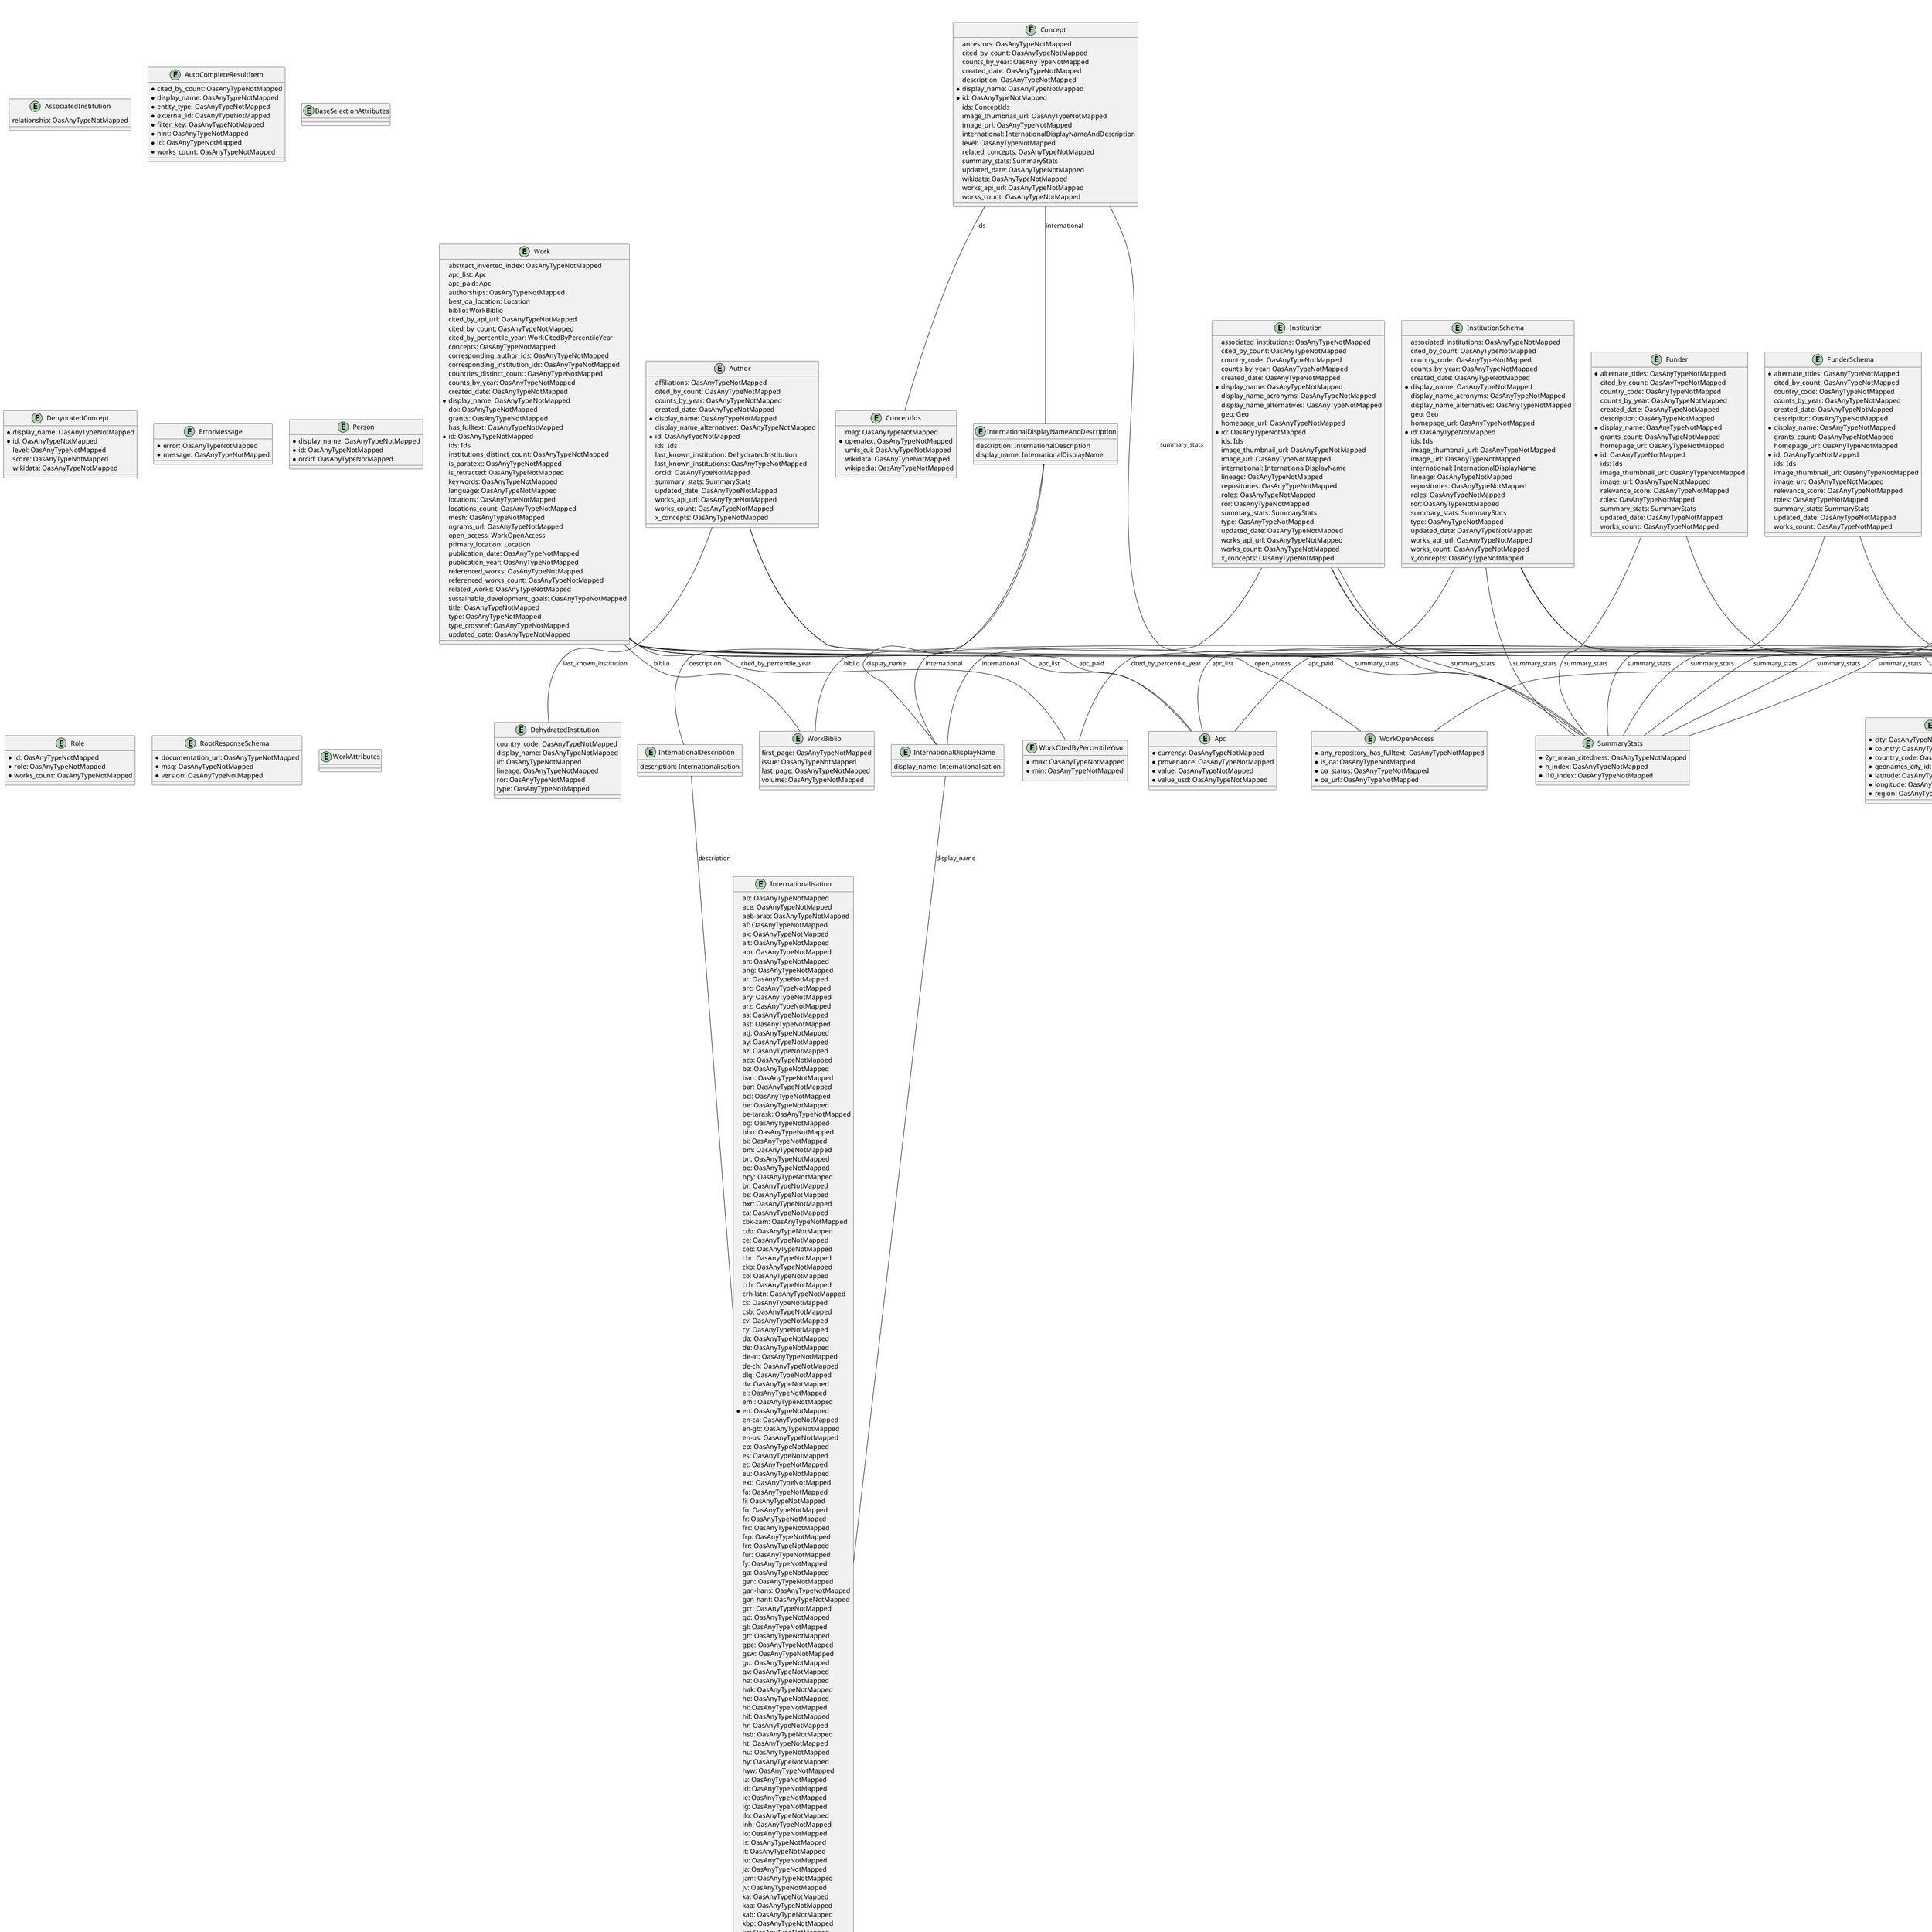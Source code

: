 @startuml

title OpenAlex Schemas Diagram

entity Apc {
    * currency: OasAnyTypeNotMapped
    * provenance: OasAnyTypeNotMapped
    * value: OasAnyTypeNotMapped
    * value_usd: OasAnyTypeNotMapped
}

entity AssociatedInstitution {
    relationship: OasAnyTypeNotMapped
}

entity Author {
    affiliations: OasAnyTypeNotMapped
    cited_by_count: OasAnyTypeNotMapped
    counts_by_year: OasAnyTypeNotMapped
    created_date: OasAnyTypeNotMapped
    * display_name: OasAnyTypeNotMapped
    display_name_alternatives: OasAnyTypeNotMapped
    * id: OasAnyTypeNotMapped
    ids: Ids
    last_known_institution: DehydratedInstitution
    last_known_institutions: OasAnyTypeNotMapped
    orcid: OasAnyTypeNotMapped
    summary_stats: SummaryStats
    updated_date: OasAnyTypeNotMapped
    works_api_url: OasAnyTypeNotMapped
    works_count: OasAnyTypeNotMapped
    x_concepts: OasAnyTypeNotMapped
}

entity Authors {
    * group_by: OasAnyTypeNotMapped
    * meta: Meta
    results: OasAnyTypeNotMapped
}

entity AutoCompleteResultItem {
    * cited_by_count: OasAnyTypeNotMapped
    * display_name: OasAnyTypeNotMapped
    * entity_type: OasAnyTypeNotMapped
    * external_id: OasAnyTypeNotMapped
    * filter_key: OasAnyTypeNotMapped
    * hint: OasAnyTypeNotMapped
    * id: OasAnyTypeNotMapped
    * works_count: OasAnyTypeNotMapped
}

entity AutoCompleteResultSchema {
    * meta: Meta
    * results: OasAnyTypeNotMapped
}

entity BaseSelectionAttributes {
}

entity Concept {
    ancestors: OasAnyTypeNotMapped
    cited_by_count: OasAnyTypeNotMapped
    counts_by_year: OasAnyTypeNotMapped
    created_date: OasAnyTypeNotMapped
    description: OasAnyTypeNotMapped
    * display_name: OasAnyTypeNotMapped
    * id: OasAnyTypeNotMapped
    ids: ConceptIds
    image_thumbnail_url: OasAnyTypeNotMapped
    image_url: OasAnyTypeNotMapped
    international: InternationalDisplayNameAndDescription
    level: OasAnyTypeNotMapped
    related_concepts: OasAnyTypeNotMapped
    summary_stats: SummaryStats
    updated_date: OasAnyTypeNotMapped
    wikidata: OasAnyTypeNotMapped
    works_api_url: OasAnyTypeNotMapped
    works_count: OasAnyTypeNotMapped
}

entity ConceptIds {
    mag: OasAnyTypeNotMapped
    * openalex: OasAnyTypeNotMapped
    umls_cui: OasAnyTypeNotMapped
    wikidata: OasAnyTypeNotMapped
    wikipedia: OasAnyTypeNotMapped
}

entity Concepts {
    group_by: OasAnyTypeNotMapped
    meta: Meta
    results: OasAnyTypeNotMapped
}

entity DehydratedConcept {
    * display_name: OasAnyTypeNotMapped
    * id: OasAnyTypeNotMapped
    level: OasAnyTypeNotMapped
    score: OasAnyTypeNotMapped
    wikidata: OasAnyTypeNotMapped
}

entity DehydratedInstitution {
    country_code: OasAnyTypeNotMapped
    display_name: OasAnyTypeNotMapped
    id: OasAnyTypeNotMapped
    lineage: OasAnyTypeNotMapped
    ror: OasAnyTypeNotMapped
    type: OasAnyTypeNotMapped
}

entity Domain {
    * cited_by_count: OasAnyTypeNotMapped
    * created_date: OasAnyTypeNotMapped
    * description: OasAnyTypeNotMapped
    * display_name: OasAnyTypeNotMapped
    * display_name_alternatives: OasAnyTypeNotMapped
    * fields: TopicLevelArraySchema
    * id: OasAnyTypeNotMapped
    * ids: Ids
    * siblings: TopicLevelArraySchema
    * updated_date: OasAnyTypeNotMapped
    * works_api_url: OasAnyTypeNotMapped
    * works_count: OasAnyTypeNotMapped
}

entity ErrorMessage {
    * error: OasAnyTypeNotMapped
    * message: OasAnyTypeNotMapped
}

entity Field {
    * cited_by_count: OasAnyTypeNotMapped
    * created_date: OasAnyTypeNotMapped
    * description: OasAnyTypeNotMapped
    * display_name: OasAnyTypeNotMapped
    * display_name_alternatives: OasAnyTypeNotMapped
    * domain: TopicLevelSchema
    * id: OasAnyTypeNotMapped
    * ids: Ids
    * siblings: TopicLevelArraySchema
    * subfields: TopicLevelArraySchema
    * updated_date: OasAnyTypeNotMapped
    * works_api_url: OasAnyTypeNotMapped
    * works_count: OasAnyTypeNotMapped
}

entity Funder {
    * alternate_titles: OasAnyTypeNotMapped
    cited_by_count: OasAnyTypeNotMapped
    country_code: OasAnyTypeNotMapped
    counts_by_year: OasAnyTypeNotMapped
    created_date: OasAnyTypeNotMapped
    description: OasAnyTypeNotMapped
    * display_name: OasAnyTypeNotMapped
    grants_count: OasAnyTypeNotMapped
    homepage_url: OasAnyTypeNotMapped
    * id: OasAnyTypeNotMapped
    ids: Ids
    image_thumbnail_url: OasAnyTypeNotMapped
    image_url: OasAnyTypeNotMapped
    relevance_score: OasAnyTypeNotMapped
    roles: OasAnyTypeNotMapped
    summary_stats: SummaryStats
    updated_date: OasAnyTypeNotMapped
    works_count: OasAnyTypeNotMapped
}

entity FunderSchema {
    * alternate_titles: OasAnyTypeNotMapped
    cited_by_count: OasAnyTypeNotMapped
    country_code: OasAnyTypeNotMapped
    counts_by_year: OasAnyTypeNotMapped
    created_date: OasAnyTypeNotMapped
    description: OasAnyTypeNotMapped
    * display_name: OasAnyTypeNotMapped
    grants_count: OasAnyTypeNotMapped
    homepage_url: OasAnyTypeNotMapped
    * id: OasAnyTypeNotMapped
    ids: Ids
    image_thumbnail_url: OasAnyTypeNotMapped
    image_url: OasAnyTypeNotMapped
    relevance_score: OasAnyTypeNotMapped
    roles: OasAnyTypeNotMapped
    summary_stats: SummaryStats
    updated_date: OasAnyTypeNotMapped
    works_count: OasAnyTypeNotMapped
}

entity FundersArray {
    * group_by: OasAnyTypeNotMapped
    * meta: Meta
    results: OasAnyTypeNotMapped
}

entity Geo {
    * city: OasAnyTypeNotMapped
    * country: OasAnyTypeNotMapped
    * country_code: OasAnyTypeNotMapped
    * geonames_city_id: OasAnyTypeNotMapped
    * latitude: OasAnyTypeNotMapped
    * longitude: OasAnyTypeNotMapped
    * region: OasAnyTypeNotMapped
}

entity Ids {
    crossref: OasAnyTypeNotMapped
    doi: OasAnyTypeNotMapped
    fatcat: OasAnyTypeNotMapped
    grid: OasAnyTypeNotMapped
    issn: OasAnyTypeNotMapped
    issn_l: OasAnyTypeNotMapped
    mag: OasAnyTypeNotMapped
    * openalex: OasAnyTypeNotMapped
    orcid: OasAnyTypeNotMapped
    pmcid: OasAnyTypeNotMapped
    pmid: OasAnyTypeNotMapped
    ror: OasAnyTypeNotMapped
    scopus: OasAnyTypeNotMapped
    wikidata: OasAnyTypeNotMapped
    wikipedia: OasAnyTypeNotMapped
}

entity Institution {
    associated_institutions: OasAnyTypeNotMapped
    cited_by_count: OasAnyTypeNotMapped
    country_code: OasAnyTypeNotMapped
    counts_by_year: OasAnyTypeNotMapped
    created_date: OasAnyTypeNotMapped
    * display_name: OasAnyTypeNotMapped
    display_name_acronyms: OasAnyTypeNotMapped
    display_name_alternatives: OasAnyTypeNotMapped
    geo: Geo
    homepage_url: OasAnyTypeNotMapped
    * id: OasAnyTypeNotMapped
    ids: Ids
    image_thumbnail_url: OasAnyTypeNotMapped
    image_url: OasAnyTypeNotMapped
    international: InternationalDisplayName
    lineage: OasAnyTypeNotMapped
    repositories: OasAnyTypeNotMapped
    roles: OasAnyTypeNotMapped
    ror: OasAnyTypeNotMapped
    summary_stats: SummaryStats
    type: OasAnyTypeNotMapped
    updated_date: OasAnyTypeNotMapped
    works_api_url: OasAnyTypeNotMapped
    works_count: OasAnyTypeNotMapped
    x_concepts: OasAnyTypeNotMapped
}

entity InstitutionSchema {
    associated_institutions: OasAnyTypeNotMapped
    cited_by_count: OasAnyTypeNotMapped
    country_code: OasAnyTypeNotMapped
    counts_by_year: OasAnyTypeNotMapped
    created_date: OasAnyTypeNotMapped
    * display_name: OasAnyTypeNotMapped
    display_name_acronyms: OasAnyTypeNotMapped
    display_name_alternatives: OasAnyTypeNotMapped
    geo: Geo
    homepage_url: OasAnyTypeNotMapped
    * id: OasAnyTypeNotMapped
    ids: Ids
    image_thumbnail_url: OasAnyTypeNotMapped
    image_url: OasAnyTypeNotMapped
    international: InternationalDisplayName
    lineage: OasAnyTypeNotMapped
    repositories: OasAnyTypeNotMapped
    roles: OasAnyTypeNotMapped
    ror: OasAnyTypeNotMapped
    summary_stats: SummaryStats
    type: OasAnyTypeNotMapped
    updated_date: OasAnyTypeNotMapped
    works_api_url: OasAnyTypeNotMapped
    works_count: OasAnyTypeNotMapped
    x_concepts: OasAnyTypeNotMapped
}

entity Institutions {
    * group_by: OasAnyTypeNotMapped
    * meta: Meta
    results: OasAnyTypeNotMapped
}

entity InternationalDescription {
    description: Internationalisation
}

entity InternationalDisplayName {
    display_name: Internationalisation
}

entity InternationalDisplayNameAndDescription {
    description: InternationalDescription
    display_name: InternationalDisplayName
}

entity Internationalisation {
    ab: OasAnyTypeNotMapped
    ace: OasAnyTypeNotMapped
    aeb-arab: OasAnyTypeNotMapped
    af: OasAnyTypeNotMapped
    ak: OasAnyTypeNotMapped
    alt: OasAnyTypeNotMapped
    am: OasAnyTypeNotMapped
    an: OasAnyTypeNotMapped
    ang: OasAnyTypeNotMapped
    ar: OasAnyTypeNotMapped
    arc: OasAnyTypeNotMapped
    ary: OasAnyTypeNotMapped
    arz: OasAnyTypeNotMapped
    as: OasAnyTypeNotMapped
    ast: OasAnyTypeNotMapped
    atj: OasAnyTypeNotMapped
    ay: OasAnyTypeNotMapped
    az: OasAnyTypeNotMapped
    azb: OasAnyTypeNotMapped
    ba: OasAnyTypeNotMapped
    ban: OasAnyTypeNotMapped
    bar: OasAnyTypeNotMapped
    bcl: OasAnyTypeNotMapped
    be: OasAnyTypeNotMapped
    be-tarask: OasAnyTypeNotMapped
    bg: OasAnyTypeNotMapped
    bho: OasAnyTypeNotMapped
    bi: OasAnyTypeNotMapped
    bm: OasAnyTypeNotMapped
    bn: OasAnyTypeNotMapped
    bo: OasAnyTypeNotMapped
    bpy: OasAnyTypeNotMapped
    br: OasAnyTypeNotMapped
    bs: OasAnyTypeNotMapped
    bxr: OasAnyTypeNotMapped
    ca: OasAnyTypeNotMapped
    cbk-zam: OasAnyTypeNotMapped
    cdo: OasAnyTypeNotMapped
    ce: OasAnyTypeNotMapped
    ceb: OasAnyTypeNotMapped
    chr: OasAnyTypeNotMapped
    ckb: OasAnyTypeNotMapped
    co: OasAnyTypeNotMapped
    crh: OasAnyTypeNotMapped
    crh-latn: OasAnyTypeNotMapped
    cs: OasAnyTypeNotMapped
    csb: OasAnyTypeNotMapped
    cv: OasAnyTypeNotMapped
    cy: OasAnyTypeNotMapped
    da: OasAnyTypeNotMapped
    de: OasAnyTypeNotMapped
    de-at: OasAnyTypeNotMapped
    de-ch: OasAnyTypeNotMapped
    diq: OasAnyTypeNotMapped
    dv: OasAnyTypeNotMapped
    el: OasAnyTypeNotMapped
    eml: OasAnyTypeNotMapped
    * en: OasAnyTypeNotMapped
    en-ca: OasAnyTypeNotMapped
    en-gb: OasAnyTypeNotMapped
    en-us: OasAnyTypeNotMapped
    eo: OasAnyTypeNotMapped
    es: OasAnyTypeNotMapped
    et: OasAnyTypeNotMapped
    eu: OasAnyTypeNotMapped
    ext: OasAnyTypeNotMapped
    fa: OasAnyTypeNotMapped
    fi: OasAnyTypeNotMapped
    fo: OasAnyTypeNotMapped
    fr: OasAnyTypeNotMapped
    frc: OasAnyTypeNotMapped
    frp: OasAnyTypeNotMapped
    frr: OasAnyTypeNotMapped
    fur: OasAnyTypeNotMapped
    fy: OasAnyTypeNotMapped
    ga: OasAnyTypeNotMapped
    gan: OasAnyTypeNotMapped
    gan-hans: OasAnyTypeNotMapped
    gan-hant: OasAnyTypeNotMapped
    gcr: OasAnyTypeNotMapped
    gd: OasAnyTypeNotMapped
    gl: OasAnyTypeNotMapped
    gn: OasAnyTypeNotMapped
    gpe: OasAnyTypeNotMapped
    gsw: OasAnyTypeNotMapped
    gu: OasAnyTypeNotMapped
    gv: OasAnyTypeNotMapped
    ha: OasAnyTypeNotMapped
    hak: OasAnyTypeNotMapped
    he: OasAnyTypeNotMapped
    hi: OasAnyTypeNotMapped
    hif: OasAnyTypeNotMapped
    hr: OasAnyTypeNotMapped
    hsb: OasAnyTypeNotMapped
    ht: OasAnyTypeNotMapped
    hu: OasAnyTypeNotMapped
    hy: OasAnyTypeNotMapped
    hyw: OasAnyTypeNotMapped
    ia: OasAnyTypeNotMapped
    id: OasAnyTypeNotMapped
    ie: OasAnyTypeNotMapped
    ig: OasAnyTypeNotMapped
    ilo: OasAnyTypeNotMapped
    inh: OasAnyTypeNotMapped
    io: OasAnyTypeNotMapped
    is: OasAnyTypeNotMapped
    it: OasAnyTypeNotMapped
    iu: OasAnyTypeNotMapped
    ja: OasAnyTypeNotMapped
    jam: OasAnyTypeNotMapped
    jv: OasAnyTypeNotMapped
    ka: OasAnyTypeNotMapped
    kaa: OasAnyTypeNotMapped
    kab: OasAnyTypeNotMapped
    kbp: OasAnyTypeNotMapped
    kg: OasAnyTypeNotMapped
    kk: OasAnyTypeNotMapped
    kk-arab: OasAnyTypeNotMapped
    kk-cn: OasAnyTypeNotMapped
    kk-cyrl: OasAnyTypeNotMapped
    kk-kz: OasAnyTypeNotMapped
    kk-latn: OasAnyTypeNotMapped
    kk-tr: OasAnyTypeNotMapped
    kl: OasAnyTypeNotMapped
    km: OasAnyTypeNotMapped
    kn: OasAnyTypeNotMapped
    ko: OasAnyTypeNotMapped
    ko-kp: OasAnyTypeNotMapped
    krc: OasAnyTypeNotMapped
    ks: OasAnyTypeNotMapped
    ksh: OasAnyTypeNotMapped
    ku: OasAnyTypeNotMapped
    ku-latn: OasAnyTypeNotMapped
    kw: OasAnyTypeNotMapped
    ky: OasAnyTypeNotMapped
    la: OasAnyTypeNotMapped
    lad: OasAnyTypeNotMapped
    lb: OasAnyTypeNotMapped
    lfn: OasAnyTypeNotMapped
    li: OasAnyTypeNotMapped
    lij: OasAnyTypeNotMapped
    lld: OasAnyTypeNotMapped
    lmo: OasAnyTypeNotMapped
    lo: OasAnyTypeNotMapped
    lt: OasAnyTypeNotMapped
    lv: OasAnyTypeNotMapped
    lzh: OasAnyTypeNotMapped
    mai: OasAnyTypeNotMapped
    mg: OasAnyTypeNotMapped
    min: OasAnyTypeNotMapped
    mk: OasAnyTypeNotMapped
    ml: OasAnyTypeNotMapped
    mn: OasAnyTypeNotMapped
    mni: OasAnyTypeNotMapped
    mr: OasAnyTypeNotMapped
    ms: OasAnyTypeNotMapped
    ms-arab: OasAnyTypeNotMapped
    mt: OasAnyTypeNotMapped
    mwl: OasAnyTypeNotMapped
    my: OasAnyTypeNotMapped
    mzn: OasAnyTypeNotMapped
    nah: OasAnyTypeNotMapped
    nan: OasAnyTypeNotMapped
    nap: OasAnyTypeNotMapped
    nb: OasAnyTypeNotMapped
    nds: OasAnyTypeNotMapped
    nds-nl: OasAnyTypeNotMapped
    ne: OasAnyTypeNotMapped
    new: OasAnyTypeNotMapped
    nia: OasAnyTypeNotMapped
    nl: OasAnyTypeNotMapped
    nn: OasAnyTypeNotMapped
    nov: OasAnyTypeNotMapped
    nqo: OasAnyTypeNotMapped
    nrm: OasAnyTypeNotMapped
    oc: OasAnyTypeNotMapped
    or: OasAnyTypeNotMapped
    os: OasAnyTypeNotMapped
    pa: OasAnyTypeNotMapped
    pam: OasAnyTypeNotMapped
    pap: OasAnyTypeNotMapped
    pcd: OasAnyTypeNotMapped
    pdc: OasAnyTypeNotMapped
    pih: OasAnyTypeNotMapped
    pl: OasAnyTypeNotMapped
    pms: OasAnyTypeNotMapped
    pnb: OasAnyTypeNotMapped
    ps: OasAnyTypeNotMapped
    pt: OasAnyTypeNotMapped
    pt-br: OasAnyTypeNotMapped
    qu: OasAnyTypeNotMapped
    rm: OasAnyTypeNotMapped
    ro: OasAnyTypeNotMapped
    ru: OasAnyTypeNotMapped
    rue: OasAnyTypeNotMapped
    rw: OasAnyTypeNotMapped
    sa: OasAnyTypeNotMapped
    sah: OasAnyTypeNotMapped
    sat: OasAnyTypeNotMapped
    sc: OasAnyTypeNotMapped
    scn: OasAnyTypeNotMapped
    sco: OasAnyTypeNotMapped
    sd: OasAnyTypeNotMapped
    se: OasAnyTypeNotMapped
    sgs: OasAnyTypeNotMapped
    sh: OasAnyTypeNotMapped
    shi: OasAnyTypeNotMapped
    si: OasAnyTypeNotMapped
    sk: OasAnyTypeNotMapped
    sl: OasAnyTypeNotMapped
    smn: OasAnyTypeNotMapped
    sms: OasAnyTypeNotMapped
    so: OasAnyTypeNotMapped
    sq: OasAnyTypeNotMapped
    sr: OasAnyTypeNotMapped
    sr-ec: OasAnyTypeNotMapped
    sr-el: OasAnyTypeNotMapped
    stq: OasAnyTypeNotMapped
    su: OasAnyTypeNotMapped
    sv: OasAnyTypeNotMapped
    sw: OasAnyTypeNotMapped
    syl: OasAnyTypeNotMapped
    szl: OasAnyTypeNotMapped
    ta: OasAnyTypeNotMapped
    te: OasAnyTypeNotMapped
    tg: OasAnyTypeNotMapped
    tg-latn: OasAnyTypeNotMapped
    th: OasAnyTypeNotMapped
    ti: OasAnyTypeNotMapped
    tk: OasAnyTypeNotMapped
    tl: OasAnyTypeNotMapped
    tr: OasAnyTypeNotMapped
    ts: OasAnyTypeNotMapped
    tt: OasAnyTypeNotMapped
    tt-cyrl: OasAnyTypeNotMapped
    tw: OasAnyTypeNotMapped
    ug: OasAnyTypeNotMapped
    uk: OasAnyTypeNotMapped
    ur: OasAnyTypeNotMapped
    uz: OasAnyTypeNotMapped
    vec: OasAnyTypeNotMapped
    vi: OasAnyTypeNotMapped
    vls: OasAnyTypeNotMapped
    vo: OasAnyTypeNotMapped
    vro: OasAnyTypeNotMapped
    wa: OasAnyTypeNotMapped
    war: OasAnyTypeNotMapped
    wo: OasAnyTypeNotMapped
    wuu: OasAnyTypeNotMapped
    xmf: OasAnyTypeNotMapped
    yi: OasAnyTypeNotMapped
    yo: OasAnyTypeNotMapped
    yue: OasAnyTypeNotMapped
    za: OasAnyTypeNotMapped
    zh: OasAnyTypeNotMapped
    zh-cn: OasAnyTypeNotMapped
    zh-hans: OasAnyTypeNotMapped
    zh-hant: OasAnyTypeNotMapped
    zh-hk: OasAnyTypeNotMapped
    zh-mo: OasAnyTypeNotMapped
    zh-my: OasAnyTypeNotMapped
    zh-sg: OasAnyTypeNotMapped
    zh-tw: OasAnyTypeNotMapped
    zu: OasAnyTypeNotMapped
}

entity Location {
    is_accepted: OasAnyTypeNotMapped
    is_oa: OasAnyTypeNotMapped
    is_published: OasAnyTypeNotMapped
    landing_page_url: OasAnyTypeNotMapped
    license: OasAnyTypeNotMapped
    pdf_url: OasAnyTypeNotMapped
    source: LocationSource
    version: OasAnyTypeNotMapped
}

entity LocationSource {
    display_name: OasAnyTypeNotMapped
    host_organization: OasAnyTypeNotMapped
    host_organization_lineage: OasAnyTypeNotMapped
    host_organization_lineage_names: OasAnyTypeNotMapped
    host_organization_name: OasAnyTypeNotMapped
    id: OasAnyTypeNotMapped
    is_in_doaj: OasAnyTypeNotMapped
    is_oa: OasAnyTypeNotMapped
    issn: OasAnyTypeNotMapped
    issn_l: OasAnyTypeNotMapped
    type: OasAnyTypeNotMapped
}

entity Meta {
    * count: OasAnyTypeNotMapped
    * db_response_time_ms: OasAnyTypeNotMapped
    * groups_count: OasAnyTypeNotMapped
    * page: OasAnyTypeNotMapped
    * per_page: OasAnyTypeNotMapped
}

entity NgramMeta {
    * count: OasAnyTypeNotMapped
    doi: OasAnyTypeNotMapped
    * openalex_id: OasAnyTypeNotMapped
}

entity Ngrams {
    meta: NgramMeta
    ngrams: OasAnyTypeNotMapped
}

entity Person {
    * display_name: OasAnyTypeNotMapped
    * id: OasAnyTypeNotMapped
    * orcid: OasAnyTypeNotMapped
}

entity Publisher {
    alternate_titles: OasAnyTypeNotMapped
    cited_by_count: OasAnyTypeNotMapped
    country_codes: OasAnyTypeNotMapped
    counts_by_year: OasAnyTypeNotMapped
    created_date: OasAnyTypeNotMapped
    * display_name: OasAnyTypeNotMapped
    hierarchy_level: OasAnyTypeNotMapped
    homepage_url: OasAnyTypeNotMapped
    * id: OasAnyTypeNotMapped
    ids: Ids
    image_thumbnail_url: OasAnyTypeNotMapped
    image_url: OasAnyTypeNotMapped
    lineage: OasAnyTypeNotMapped
    parent_publisher: PublisherParentPublisher
    roles: OasAnyTypeNotMapped
    sources_api_url: OasAnyTypeNotMapped
    summary_stats: SummaryStats
    updated_date: OasAnyTypeNotMapped
    works_count: OasAnyTypeNotMapped
}

entity PublisherParentPublisher {
    display_name: OasAnyTypeNotMapped
    id: OasAnyTypeNotMapped
}

entity PublisherSchema {
    alternate_titles: OasAnyTypeNotMapped
    cited_by_count: OasAnyTypeNotMapped
    country_codes: OasAnyTypeNotMapped
    counts_by_year: OasAnyTypeNotMapped
    created_date: OasAnyTypeNotMapped
    * display_name: OasAnyTypeNotMapped
    hierarchy_level: OasAnyTypeNotMapped
    homepage_url: OasAnyTypeNotMapped
    * id: OasAnyTypeNotMapped
    ids: Ids
    image_thumbnail_url: OasAnyTypeNotMapped
    image_url: OasAnyTypeNotMapped
    lineage: OasAnyTypeNotMapped
    parent_publisher: PublisherParentPublisher
    roles: OasAnyTypeNotMapped
    sources_api_url: OasAnyTypeNotMapped
    summary_stats: SummaryStats
    updated_date: OasAnyTypeNotMapped
    works_count: OasAnyTypeNotMapped
}

entity Publishers {
    * group_by: OasAnyTypeNotMapped
    * meta: Meta
    * results: OasAnyTypeNotMapped
}

entity Role {
    * id: OasAnyTypeNotMapped
    * role: OasAnyTypeNotMapped
    * works_count: OasAnyTypeNotMapped
}

entity RootResponseSchema {
    * documentation_url: OasAnyTypeNotMapped
    * msg: OasAnyTypeNotMapped
    * version: OasAnyTypeNotMapped
}

entity Source {
    abbreviated_title: OasAnyTypeNotMapped
    alternate_titles: OasAnyTypeNotMapped
    apc_prices: Map
    apc_usd: OasAnyTypeNotMapped
    cited_by_count: OasAnyTypeNotMapped
    country_code: OasAnyTypeNotMapped
    counts_by_year: OasAnyTypeNotMapped
    created_date: OasAnyTypeNotMapped
    * display_name: OasAnyTypeNotMapped
    homepage_url: OasAnyTypeNotMapped
    host_organization: OasAnyTypeNotMapped
    host_organization_lineage: OasAnyTypeNotMapped
    host_organization_name: OasAnyTypeNotMapped
    * id: OasAnyTypeNotMapped
    ids: Ids
    is_in_doaj: OasAnyTypeNotMapped
    is_oa: OasAnyTypeNotMapped
    issn: OasAnyTypeNotMapped
    issn_l: OasAnyTypeNotMapped
    societies: OasAnyTypeNotMapped
    summary_stats: SummaryStats
    type: OasAnyTypeNotMapped
    updated_date: OasAnyTypeNotMapped
    works_api_url: OasAnyTypeNotMapped
    works_count: OasAnyTypeNotMapped
    x_concepts: OasAnyTypeNotMapped
}

entity SourceSchema {
    abbreviated_title: OasAnyTypeNotMapped
    alternate_titles: OasAnyTypeNotMapped
    apc_prices: Map
    apc_usd: OasAnyTypeNotMapped
    cited_by_count: OasAnyTypeNotMapped
    country_code: OasAnyTypeNotMapped
    counts_by_year: OasAnyTypeNotMapped
    created_date: OasAnyTypeNotMapped
    * display_name: OasAnyTypeNotMapped
    homepage_url: OasAnyTypeNotMapped
    host_organization: OasAnyTypeNotMapped
    host_organization_lineage: OasAnyTypeNotMapped
    host_organization_name: OasAnyTypeNotMapped
    * id: OasAnyTypeNotMapped
    ids: Ids
    is_in_doaj: OasAnyTypeNotMapped
    is_oa: OasAnyTypeNotMapped
    issn: OasAnyTypeNotMapped
    issn_l: OasAnyTypeNotMapped
    societies: OasAnyTypeNotMapped
    summary_stats: SummaryStats
    type: OasAnyTypeNotMapped
    updated_date: OasAnyTypeNotMapped
    works_api_url: OasAnyTypeNotMapped
    works_count: OasAnyTypeNotMapped
    x_concepts: OasAnyTypeNotMapped
}

entity Sources {
    group_by: OasAnyTypeNotMapped
    meta: Meta
    results: OasAnyTypeNotMapped
}

entity Subfield {
    * cited_by_count: OasAnyTypeNotMapped
    * created_date: OasAnyTypeNotMapped
    * description: OasAnyTypeNotMapped
    * display_name: OasAnyTypeNotMapped
    * display_name_alternatives: OasAnyTypeNotMapped
    * domain: TopicLevelSchema
    * field: TopicLevelSchema
    * id: OasAnyTypeNotMapped
    * ids: Ids
    * siblings: TopicLevelArraySchema
    * topics: OasAnyTypeNotMapped
    * updated_date: OasAnyTypeNotMapped
    * works_api_url: OasAnyTypeNotMapped
    * works_count: OasAnyTypeNotMapped
}

entity SummaryStats {
    * 2yr_mean_citedness: OasAnyTypeNotMapped
    * h_index: OasAnyTypeNotMapped
    * i10_index: OasAnyTypeNotMapped
}

entity Topic {
    * cited_by_count: OasAnyTypeNotMapped
    * created_date: OasAnyTypeNotMapped
    * description: OasAnyTypeNotMapped
    * display_name: OasAnyTypeNotMapped
    * domain: TopicLevelArraySchema
    * field: TopicLevelArraySchema
    * id: OasAnyTypeNotMapped
    * ids: Ids
    * keywords: OasAnyTypeNotMapped
    * siblings: TopicLevelSchema
    * subfield: TopicLevelArraySchema
    * updated_date: OasAnyTypeNotMapped
    * works_count: OasAnyTypeNotMapped
}

entity TopicLevelArraySchema {
    siblings: OasAnyTypeNotMapped
}

entity TopicLevelSchema {
    * display_name: OasAnyTypeNotMapped
    * id: TopicLevelSchemaId
}

entity TopicLevelSchemaId {
}

entity Topics {
    * group_by: OasAnyTypeNotMapped
    * meta: TopicsMeta
    results: OasAnyTypeNotMapped
}

entity TopicsMeta {
    * count: OasAnyTypeNotMapped
    * db_response_time_ms: OasAnyTypeNotMapped
    * groups_count: OasAnyTypeNotMapped
    * page: OasAnyTypeNotMapped
    * per_page: OasAnyTypeNotMapped
}

entity Work {
    abstract_inverted_index: OasAnyTypeNotMapped
    apc_list: Apc
    apc_paid: Apc
    authorships: OasAnyTypeNotMapped
    best_oa_location: Location
    biblio: WorkBiblio
    cited_by_api_url: OasAnyTypeNotMapped
    cited_by_count: OasAnyTypeNotMapped
    cited_by_percentile_year: WorkCitedByPercentileYear
    concepts: OasAnyTypeNotMapped
    corresponding_author_ids: OasAnyTypeNotMapped
    corresponding_institution_ids: OasAnyTypeNotMapped
    countries_distinct_count: OasAnyTypeNotMapped
    counts_by_year: OasAnyTypeNotMapped
    created_date: OasAnyTypeNotMapped
    * display_name: OasAnyTypeNotMapped
    doi: OasAnyTypeNotMapped
    grants: OasAnyTypeNotMapped
    has_fulltext: OasAnyTypeNotMapped
    * id: OasAnyTypeNotMapped
    ids: Ids
    institutions_distinct_count: OasAnyTypeNotMapped
    is_paratext: OasAnyTypeNotMapped
    is_retracted: OasAnyTypeNotMapped
    keywords: OasAnyTypeNotMapped
    language: OasAnyTypeNotMapped
    locations: OasAnyTypeNotMapped
    locations_count: OasAnyTypeNotMapped
    mesh: OasAnyTypeNotMapped
    ngrams_url: OasAnyTypeNotMapped
    open_access: WorkOpenAccess
    primary_location: Location
    publication_date: OasAnyTypeNotMapped
    publication_year: OasAnyTypeNotMapped
    referenced_works: OasAnyTypeNotMapped
    referenced_works_count: OasAnyTypeNotMapped
    related_works: OasAnyTypeNotMapped
    sustainable_development_goals: OasAnyTypeNotMapped
    title: OasAnyTypeNotMapped
    type: OasAnyTypeNotMapped
    type_crossref: OasAnyTypeNotMapped
    updated_date: OasAnyTypeNotMapped
}

entity WorkAttributes {
}

entity WorkBiblio {
    first_page: OasAnyTypeNotMapped
    issue: OasAnyTypeNotMapped
    last_page: OasAnyTypeNotMapped
    volume: OasAnyTypeNotMapped
}

entity WorkCitedByPercentileYear {
    * max: OasAnyTypeNotMapped
    * min: OasAnyTypeNotMapped
}

entity WorkOpenAccess {
    * any_repository_has_fulltext: OasAnyTypeNotMapped
    * is_oa: OasAnyTypeNotMapped
    * oa_status: OasAnyTypeNotMapped
    * oa_url: OasAnyTypeNotMapped
}

entity WorkSchema {
    abstract_inverted_index: OasAnyTypeNotMapped
    apc_list: Apc
    apc_paid: Apc
    authorships: OasAnyTypeNotMapped
    best_oa_location: Location
    biblio: WorkBiblio
    cited_by_api_url: OasAnyTypeNotMapped
    cited_by_count: OasAnyTypeNotMapped
    cited_by_percentile_year: WorkCitedByPercentileYear
    concepts: OasAnyTypeNotMapped
    corresponding_author_ids: OasAnyTypeNotMapped
    corresponding_institution_ids: OasAnyTypeNotMapped
    countries_distinct_count: OasAnyTypeNotMapped
    counts_by_year: OasAnyTypeNotMapped
    created_date: OasAnyTypeNotMapped
    * display_name: OasAnyTypeNotMapped
    doi: OasAnyTypeNotMapped
    grants: OasAnyTypeNotMapped
    has_fulltext: OasAnyTypeNotMapped
    * id: OasAnyTypeNotMapped
    ids: Ids
    institutions_distinct_count: OasAnyTypeNotMapped
    is_paratext: OasAnyTypeNotMapped
    is_retracted: OasAnyTypeNotMapped
    keywords: OasAnyTypeNotMapped
    language: OasAnyTypeNotMapped
    locations: OasAnyTypeNotMapped
    locations_count: OasAnyTypeNotMapped
    mesh: OasAnyTypeNotMapped
    ngrams_url: OasAnyTypeNotMapped
    open_access: WorkOpenAccess
    primary_location: Location
    publication_date: OasAnyTypeNotMapped
    publication_year: OasAnyTypeNotMapped
    referenced_works: OasAnyTypeNotMapped
    referenced_works_count: OasAnyTypeNotMapped
    related_works: OasAnyTypeNotMapped
    sustainable_development_goals: OasAnyTypeNotMapped
    title: OasAnyTypeNotMapped
    type: OasAnyTypeNotMapped
    type_crossref: OasAnyTypeNotMapped
    updated_date: OasAnyTypeNotMapped
}

entity WorksResponse {
    group_by: OasAnyTypeNotMapped
    * meta: Meta
    * results: OasAnyTypeNotMapped
}


Authors -- Meta : meta
AutoCompleteResultSchema -- Meta : meta
Institution -- Geo : geo
Institution -- Ids : ids
Institution -- InternationalDisplayName : international
Institution -- SummaryStats : summary_stats
Institutions -- Meta : meta
Ngrams -- NgramMeta : meta
FunderSchema -- Ids : ids
FunderSchema -- SummaryStats : summary_stats
TopicLevelSchema -- TopicLevelSchemaId : id
Work -- Apc : apc_list
Work -- Apc : apc_paid
Work -- Location : best_oa_location
Work -- WorkBiblio : biblio
Work -- WorkCitedByPercentileYear : cited_by_percentile_year
Work -- Ids : ids
Work -- WorkOpenAccess : open_access
Work -- Location : primary_location
InternationalDescription -- Internationalisation : description
Subfield -- TopicLevelSchema : domain
Subfield -- TopicLevelSchema : field
Subfield -- Ids : ids
Subfield -- TopicLevelArraySchema : siblings
Concept -- ConceptIds : ids
Concept -- InternationalDisplayNameAndDescription : international
Concept -- SummaryStats : summary_stats
WorksResponse -- Meta : meta
Sources -- Meta : meta
Concepts -- Meta : meta
InternationalDisplayName -- Internationalisation : display_name
Author -- Ids : ids
Author -- DehydratedInstitution : last_known_institution
Author -- SummaryStats : summary_stats
Domain -- TopicLevelArraySchema : fields
Domain -- Ids : ids
Domain -- TopicLevelArraySchema : siblings
FundersArray -- Meta : meta
SourceSchema -- Ids : ids
SourceSchema -- SummaryStats : summary_stats
Funder -- Ids : ids
Funder -- SummaryStats : summary_stats
InstitutionSchema -- Geo : geo
InstitutionSchema -- Ids : ids
InstitutionSchema -- InternationalDisplayName : international
InstitutionSchema -- SummaryStats : summary_stats
Source -- Ids : ids
Source -- SummaryStats : summary_stats
Field -- TopicLevelSchema : domain
Field -- Ids : ids
Field -- TopicLevelArraySchema : siblings
Field -- TopicLevelArraySchema : subfields
Publishers -- Meta : meta
PublisherSchema -- Ids : ids
PublisherSchema -- PublisherParentPublisher : parent_publisher
PublisherSchema -- SummaryStats : summary_stats
WorkSchema -- Apc : apc_list
WorkSchema -- Apc : apc_paid
WorkSchema -- Location : best_oa_location
WorkSchema -- WorkBiblio : biblio
WorkSchema -- WorkCitedByPercentileYear : cited_by_percentile_year
WorkSchema -- Ids : ids
WorkSchema -- WorkOpenAccess : open_access
WorkSchema -- Location : primary_location
Topic -- TopicLevelArraySchema : domain
Topic -- TopicLevelArraySchema : field
Topic -- Ids : ids
Topic -- TopicLevelSchema : siblings
Topic -- TopicLevelArraySchema : subfield
Topics -- TopicsMeta : meta
Publisher -- Ids : ids
Publisher -- PublisherParentPublisher : parent_publisher
Publisher -- SummaryStats : summary_stats
InternationalDisplayNameAndDescription -- InternationalDescription : description
InternationalDisplayNameAndDescription -- InternationalDisplayName : display_name
Location -- LocationSource : source

@enduml